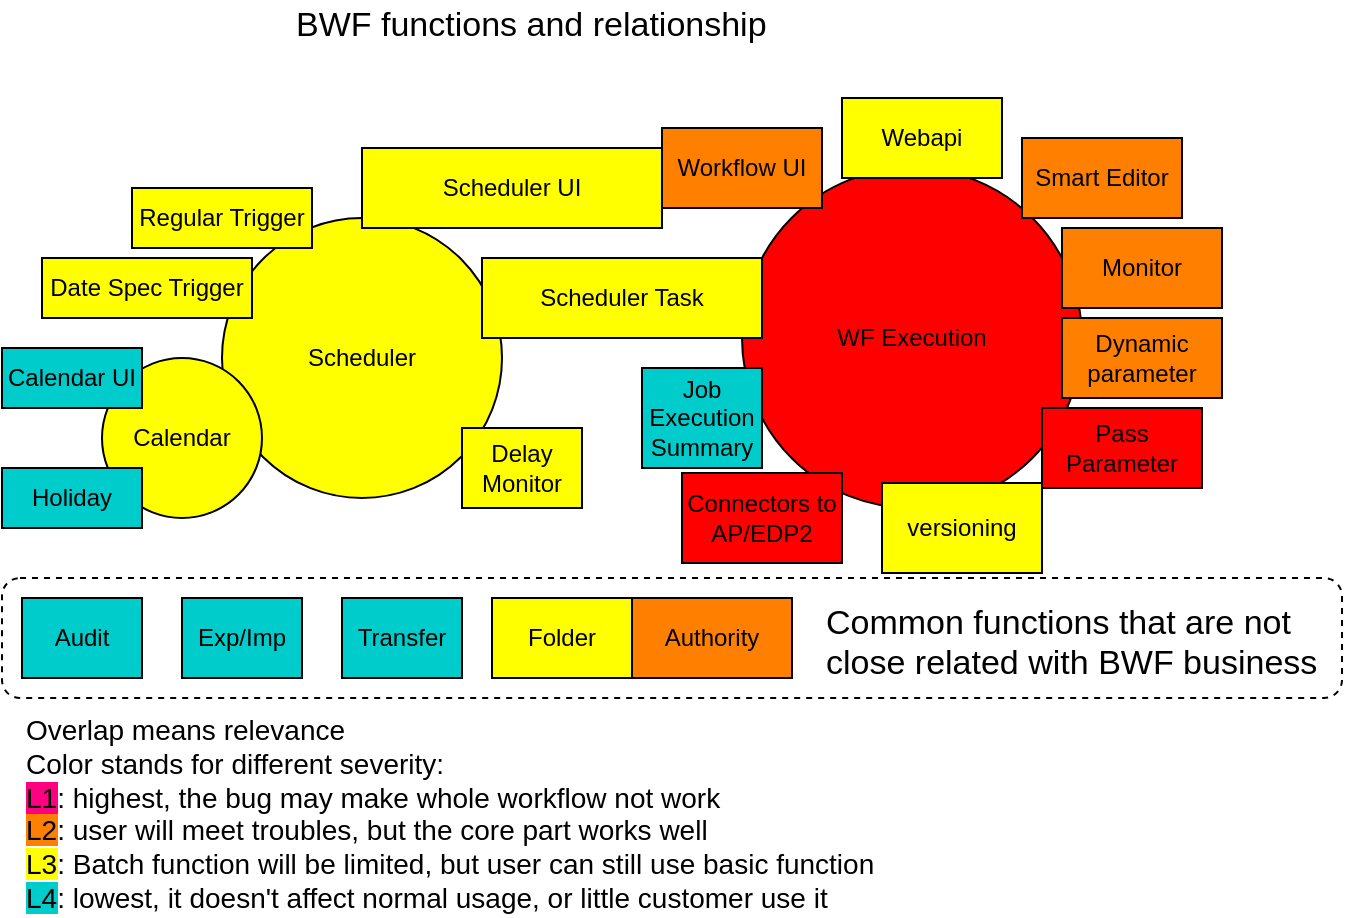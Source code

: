 <mxfile version="12.1.4" type="github" pages="1">
  <diagram id="WrMrnn_xkAYBiO1sDNDA" name="Page-1">
    <mxGraphModel dx="1037" dy="669" grid="1" gridSize="10" guides="1" tooltips="1" connect="1" arrows="1" fold="1" page="1" pageScale="1" pageWidth="1654" pageHeight="1169" math="0" shadow="0">
      <root>
        <mxCell id="0"/>
        <mxCell id="1" parent="0"/>
        <mxCell id="mdKW57jxODqLuoBC_FxM-8" value="" style="rounded=1;whiteSpace=wrap;html=1;fillColor=none;fontSize=17;dashed=1;" parent="1" vertex="1">
          <mxGeometry x="170" y="445" width="670" height="60" as="geometry"/>
        </mxCell>
        <mxCell id="ppPx0SE-iNM0lMeHbUDh-1" value="WF Execution" style="ellipse;whiteSpace=wrap;html=1;aspect=fixed;fillColor=#FF0000;strokeColor=#000000;fontColor=#000000;" parent="1" vertex="1">
          <mxGeometry x="540" y="240" width="170" height="170" as="geometry"/>
        </mxCell>
        <mxCell id="ppPx0SE-iNM0lMeHbUDh-3" value="Connectors to AP/EDP2" style="rounded=0;whiteSpace=wrap;html=1;fontFamily=Helvetica;fontSize=12;fontColor=#000000;align=center;strokeColor=#000000;fillColor=#FF0000;rotation=0;" parent="1" vertex="1">
          <mxGeometry x="510" y="392.5" width="80" height="45" as="geometry"/>
        </mxCell>
        <mxCell id="ppPx0SE-iNM0lMeHbUDh-4" value="Pass Parameter" style="rounded=0;whiteSpace=wrap;html=1;fontFamily=Helvetica;fontSize=12;fontColor=#000000;align=center;strokeColor=#000000;fillColor=#FF0000;rotation=0;" parent="1" vertex="1">
          <mxGeometry x="690" y="360" width="80" height="40" as="geometry"/>
        </mxCell>
        <mxCell id="ppPx0SE-iNM0lMeHbUDh-5" value="Scheduler" style="ellipse;whiteSpace=wrap;html=1;aspect=fixed;strokeColor=#000000;fillColor=#FFFF00;fontColor=#000000;" parent="1" vertex="1">
          <mxGeometry x="280" y="265" width="140" height="140" as="geometry"/>
        </mxCell>
        <mxCell id="ppPx0SE-iNM0lMeHbUDh-6" value="Calendar" style="ellipse;whiteSpace=wrap;html=1;aspect=fixed;strokeColor=#000000;fillColor=#FFFF00;fontColor=#000000;" parent="1" vertex="1">
          <mxGeometry x="220" y="335" width="80" height="80" as="geometry"/>
        </mxCell>
        <mxCell id="ppPx0SE-iNM0lMeHbUDh-8" value="Webapi" style="rounded=0;whiteSpace=wrap;html=1;fontFamily=Helvetica;fontSize=12;fontColor=#000000;align=center;strokeColor=#000000;fillColor=#FFFF00;rotation=0;" parent="1" vertex="1">
          <mxGeometry x="590" y="205" width="80" height="40" as="geometry"/>
        </mxCell>
        <mxCell id="ppPx0SE-iNM0lMeHbUDh-9" value="Exp/Imp" style="rounded=0;whiteSpace=wrap;html=1;fontFamily=Helvetica;fontSize=12;fontColor=#000000;align=center;strokeColor=#000000;fillColor=#00CCCC;" parent="1" vertex="1">
          <mxGeometry x="260" y="455" width="60" height="40" as="geometry"/>
        </mxCell>
        <mxCell id="ppPx0SE-iNM0lMeHbUDh-10" value="Transfer" style="rounded=0;whiteSpace=wrap;html=1;fontFamily=Helvetica;fontSize=12;fontColor=#000000;align=center;strokeColor=#000000;fillColor=#00CCCC;" parent="1" vertex="1">
          <mxGeometry x="340" y="455" width="60" height="40" as="geometry"/>
        </mxCell>
        <mxCell id="ppPx0SE-iNM0lMeHbUDh-17" value="Scheduler Task" style="rounded=0;whiteSpace=wrap;html=1;fontFamily=Helvetica;fontSize=12;fontColor=#000000;align=center;strokeColor=#000000;fillColor=#FFFF00;" parent="1" vertex="1">
          <mxGeometry x="410" y="285" width="140" height="40" as="geometry"/>
        </mxCell>
        <mxCell id="ppPx0SE-iNM0lMeHbUDh-19" value="Scheduler UI" style="rounded=0;whiteSpace=wrap;html=1;fontFamily=Helvetica;fontSize=12;fontColor=#000000;align=center;strokeColor=#000000;fillColor=#FFFF00;" parent="1" vertex="1">
          <mxGeometry x="350" y="230" width="150" height="40" as="geometry"/>
        </mxCell>
        <mxCell id="ppPx0SE-iNM0lMeHbUDh-20" value="Calendar UI" style="rounded=0;whiteSpace=wrap;html=1;fontFamily=Helvetica;fontSize=12;fontColor=#000000;align=center;strokeColor=#000000;fillColor=#00CCCC;" parent="1" vertex="1">
          <mxGeometry x="170" y="330" width="70" height="30" as="geometry"/>
        </mxCell>
        <mxCell id="ppPx0SE-iNM0lMeHbUDh-21" value="Holiday" style="rounded=0;whiteSpace=wrap;html=1;fontFamily=Helvetica;fontSize=12;fontColor=#000000;align=center;strokeColor=#000000;fillColor=#00CCCC;" parent="1" vertex="1">
          <mxGeometry x="170" y="390" width="70" height="30" as="geometry"/>
        </mxCell>
        <mxCell id="ppPx0SE-iNM0lMeHbUDh-24" value="Monitor" style="rounded=0;whiteSpace=wrap;html=1;fontFamily=Helvetica;fontSize=12;fontColor=#000000;align=center;strokeColor=#000000;fillColor=#FF8000;rotation=0;" parent="1" vertex="1">
          <mxGeometry x="700" y="270" width="80" height="40" as="geometry"/>
        </mxCell>
        <mxCell id="pu2w9-FzZlGdTxsabpHd-1" value="Delay Monitor" style="rounded=0;whiteSpace=wrap;html=1;fontFamily=Helvetica;fontSize=12;fontColor=#000000;align=center;strokeColor=#000000;fillColor=#FFFF00;" parent="1" vertex="1">
          <mxGeometry x="400" y="370" width="60" height="40" as="geometry"/>
        </mxCell>
        <mxCell id="pu2w9-FzZlGdTxsabpHd-2" value="Folder" style="rounded=0;whiteSpace=wrap;html=1;fontFamily=Helvetica;fontSize=12;fontColor=#000000;align=center;strokeColor=#000000;fillColor=#FFFF00;" parent="1" vertex="1">
          <mxGeometry x="415" y="455" width="70" height="40" as="geometry"/>
        </mxCell>
        <mxCell id="pu2w9-FzZlGdTxsabpHd-3" value="Authority" style="rounded=0;whiteSpace=wrap;html=1;fontFamily=Helvetica;fontSize=12;fontColor=#000000;align=center;strokeColor=#000000;fillColor=#FF8000;" parent="1" vertex="1">
          <mxGeometry x="485" y="455" width="80" height="40" as="geometry"/>
        </mxCell>
        <mxCell id="ppPx0SE-iNM0lMeHbUDh-7" value="Workflow UI" style="rounded=0;whiteSpace=wrap;html=1;fontFamily=Helvetica;fontSize=12;fontColor=#000000;align=center;strokeColor=#000000;fillColor=#FF8000;" parent="1" vertex="1">
          <mxGeometry x="500" y="220" width="80" height="40" as="geometry"/>
        </mxCell>
        <mxCell id="pu2w9-FzZlGdTxsabpHd-4" value="Audit" style="rounded=0;whiteSpace=wrap;html=1;fontFamily=Helvetica;fontSize=12;fontColor=#000000;align=center;strokeColor=#000000;fillColor=#00CCCC;" parent="1" vertex="1">
          <mxGeometry x="180" y="455" width="60" height="40" as="geometry"/>
        </mxCell>
        <mxCell id="kLnMrsaiNAEFI6XBptF1-1" value="Dynamic parameter" style="rounded=0;whiteSpace=wrap;html=1;fontFamily=Helvetica;fontSize=12;fontColor=#000000;align=center;strokeColor=#000000;fillColor=#FF8000;rotation=0;" parent="1" vertex="1">
          <mxGeometry x="700" y="315" width="80" height="40" as="geometry"/>
        </mxCell>
        <mxCell id="mdKW57jxODqLuoBC_FxM-1" value="&lt;font style=&quot;font-size: 14px;&quot;&gt;Overlap means relevance&lt;br style=&quot;font-size: 14px;&quot;&gt;Color stands for different severity:&lt;br style=&quot;font-size: 14px;&quot;&gt;&lt;span style=&quot;background-color: rgb(255, 0, 128); font-size: 14px;&quot;&gt;L1&lt;/span&gt;: highest, the bug may make whole workflow not work&lt;br style=&quot;font-size: 14px;&quot;&gt;&lt;span style=&quot;background-color: rgb(255, 128, 0); font-size: 14px;&quot;&gt;L2&lt;/span&gt;: user will meet troubles, but the core part works well&lt;br style=&quot;font-size: 14px;&quot;&gt;&lt;span style=&quot;background-color: rgb(255, 255, 0); font-size: 14px;&quot;&gt;L3&lt;/span&gt;: Batch function will be limited, but user can still use basic function&lt;br style=&quot;font-size: 14px;&quot;&gt;&lt;span style=&quot;background-color: rgb(0, 204, 204); font-size: 14px;&quot;&gt;L4&lt;/span&gt;: lowest, it doesn&#39;t affect normal usage, or little customer use it&lt;br style=&quot;font-size: 14px;&quot;&gt;&lt;/font&gt;" style="text;html=1;resizable=0;points=[];autosize=1;align=left;verticalAlign=top;spacingTop=-4;fontSize=14;" parent="1" vertex="1">
          <mxGeometry x="180" y="510" width="380" height="90" as="geometry"/>
        </mxCell>
        <mxCell id="mdKW57jxODqLuoBC_FxM-2" value="Job Execution Summary" style="rounded=0;whiteSpace=wrap;html=1;fontFamily=Helvetica;fontSize=12;fontColor=#000000;align=center;strokeColor=#000000;fillColor=#00CCCC;" parent="1" vertex="1">
          <mxGeometry x="490" y="340" width="60" height="50" as="geometry"/>
        </mxCell>
        <mxCell id="mdKW57jxODqLuoBC_FxM-3" value="Smart Editor" style="rounded=0;whiteSpace=wrap;html=1;fontFamily=Helvetica;fontSize=12;fontColor=#000000;align=center;strokeColor=#000000;fillColor=#FF8000;rotation=0;" parent="1" vertex="1">
          <mxGeometry x="680" y="225" width="80" height="40" as="geometry"/>
        </mxCell>
        <mxCell id="mdKW57jxODqLuoBC_FxM-4" value="Regular Trigger" style="rounded=0;whiteSpace=wrap;html=1;fontFamily=Helvetica;fontSize=12;fontColor=#000000;align=center;strokeColor=#000000;fillColor=#FFFF00;" parent="1" vertex="1">
          <mxGeometry x="235" y="250" width="90" height="30" as="geometry"/>
        </mxCell>
        <mxCell id="mdKW57jxODqLuoBC_FxM-5" value="Date Spec Trigger" style="rounded=0;whiteSpace=wrap;html=1;fontFamily=Helvetica;fontSize=12;fontColor=#000000;align=center;strokeColor=#000000;fillColor=#FFFF00;" parent="1" vertex="1">
          <mxGeometry x="190" y="285" width="105" height="30" as="geometry"/>
        </mxCell>
        <mxCell id="mdKW57jxODqLuoBC_FxM-6" value="BWF functions and relationship" style="text;html=1;resizable=0;points=[];autosize=1;align=left;verticalAlign=top;spacingTop=-4;fontSize=17;" parent="1" vertex="1">
          <mxGeometry x="315" y="156" width="250" height="20" as="geometry"/>
        </mxCell>
        <mxCell id="mdKW57jxODqLuoBC_FxM-7" value="Common functions that are not&lt;br&gt;close related with BWF business" style="text;html=1;resizable=0;points=[];autosize=1;align=left;verticalAlign=top;spacingTop=-4;fontSize=17;" parent="1" vertex="1">
          <mxGeometry x="580" y="455" width="260" height="40" as="geometry"/>
        </mxCell>
        <mxCell id="9kkmcwC_v2WLfRB5oTVb-1" value="versioning" style="rounded=0;whiteSpace=wrap;html=1;fontFamily=Helvetica;fontSize=12;fontColor=#000000;align=center;strokeColor=#000000;fillColor=#FFFF00;rotation=0;" vertex="1" parent="1">
          <mxGeometry x="610" y="397.5" width="80" height="45" as="geometry"/>
        </mxCell>
      </root>
    </mxGraphModel>
  </diagram>
</mxfile>
